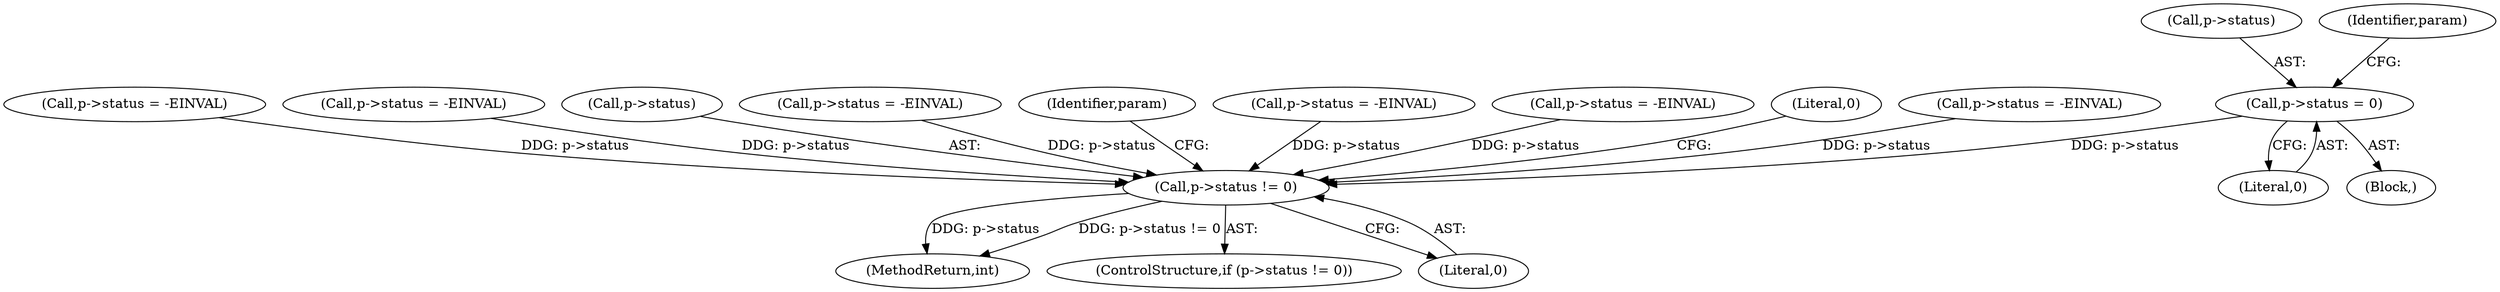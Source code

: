 digraph "0_Android_d72ea85c78a1a68bf99fd5804ad9784b4102fe57@pointer" {
"1000155" [label="(Call,p->status = 0)"];
"1000309" [label="(Call,p->status != 0)"];
"1000606" [label="(MethodReturn,int)"];
"1000159" [label="(Literal,0)"];
"1000309" [label="(Call,p->status != 0)"];
"1000156" [label="(Call,p->status)"];
"1000308" [label="(ControlStructure,if (p->status != 0))"];
"1000291" [label="(Call,p->status = -EINVAL)"];
"1000273" [label="(Call,p->status = -EINVAL)"];
"1000310" [label="(Call,p->status)"];
"1000198" [label="(Call,p->status = -EINVAL)"];
"1000317" [label="(Identifier,param)"];
"1000246" [label="(Call,p->status = -EINVAL)"];
"1000155" [label="(Call,p->status = 0)"];
"1000104" [label="(Block,)"];
"1000313" [label="(Literal,0)"];
"1000175" [label="(Call,p->status = -EINVAL)"];
"1000315" [label="(Literal,0)"];
"1000223" [label="(Call,p->status = -EINVAL)"];
"1000161" [label="(Identifier,param)"];
"1000155" -> "1000104"  [label="AST: "];
"1000155" -> "1000159"  [label="CFG: "];
"1000156" -> "1000155"  [label="AST: "];
"1000159" -> "1000155"  [label="AST: "];
"1000161" -> "1000155"  [label="CFG: "];
"1000155" -> "1000309"  [label="DDG: p->status"];
"1000309" -> "1000308"  [label="AST: "];
"1000309" -> "1000313"  [label="CFG: "];
"1000310" -> "1000309"  [label="AST: "];
"1000313" -> "1000309"  [label="AST: "];
"1000315" -> "1000309"  [label="CFG: "];
"1000317" -> "1000309"  [label="CFG: "];
"1000309" -> "1000606"  [label="DDG: p->status"];
"1000309" -> "1000606"  [label="DDG: p->status != 0"];
"1000291" -> "1000309"  [label="DDG: p->status"];
"1000273" -> "1000309"  [label="DDG: p->status"];
"1000175" -> "1000309"  [label="DDG: p->status"];
"1000198" -> "1000309"  [label="DDG: p->status"];
"1000246" -> "1000309"  [label="DDG: p->status"];
"1000223" -> "1000309"  [label="DDG: p->status"];
}
